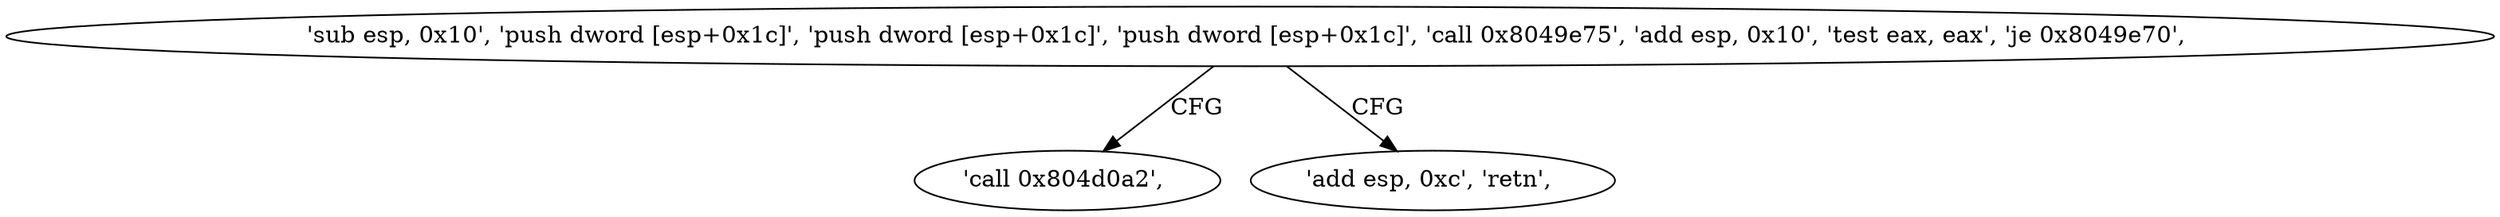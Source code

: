 digraph "func" {
"134520401" [label = "'sub esp, 0x10', 'push dword [esp+0x1c]', 'push dword [esp+0x1c]', 'push dword [esp+0x1c]', 'call 0x8049e75', 'add esp, 0x10', 'test eax, eax', 'je 0x8049e70', " ]
"134520432" [label = "'call 0x804d0a2', " ]
"134520428" [label = "'add esp, 0xc', 'retn', " ]
"134520401" -> "134520432" [ label = "CFG" ]
"134520401" -> "134520428" [ label = "CFG" ]
}
